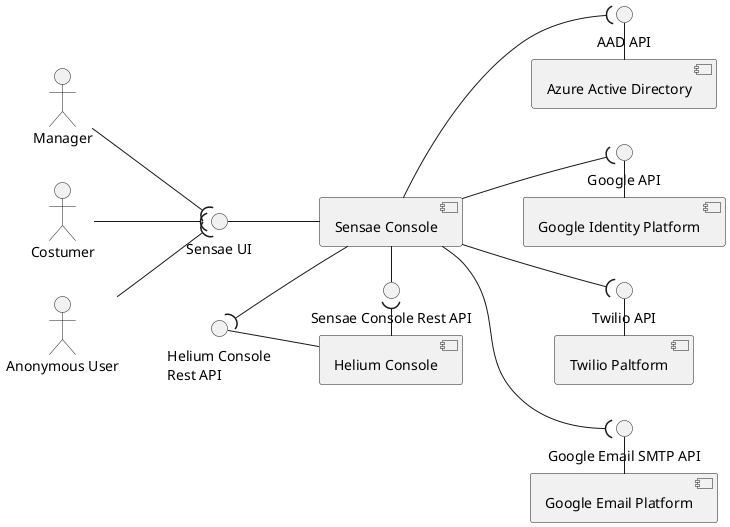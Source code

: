 @startuml logical-view

left to right direction

skinparam Monochrome true
skinparam sequenceMessageAlign center
skinparam componentStyle uml2
skinparam packageStyle rectangle

[Sensae Console] as S
[Helium Console] as HC
[Azure Active Directory] as AAD
[Google Identity Platform] as GIP

[Twilio Paltform] as SMS
[Google Email Platform] as EMAIL

() "Sensae UI" as UI
() "Helium Console\nRest API" as OUT_ENDPOINT
() "Sensae Console Rest API" as IN_ENDPOINT

() "AAD API" as AZURE_ENDPOINT
() "Google API" as GOOGLE_ENDPOINT

() "Twilio API" as SMS_ENDPOINT
() "Google Email SMTP API" as EMAIL_ENDPOINT

actor "Manager" as Client
actor "Costumer" as Tenant
actor "Anonymous User" as Anonymous

Client --( UI
Tenant --( UI
Anonymous --( UI

UI -- S
S - IN_ENDPOINT
OUT_ENDPOINT -- HC
S --( AZURE_ENDPOINT
S --( GOOGLE_ENDPOINT
S --( EMAIL_ENDPOINT
S --( SMS_ENDPOINT

IN_ENDPOINT )- HC
OUT_ENDPOINT )- S
AZURE_ENDPOINT - AAD
GOOGLE_ENDPOINT - GIP

SMS_ENDPOINT - SMS
EMAIL_ENDPOINT - EMAIL

@enduml
